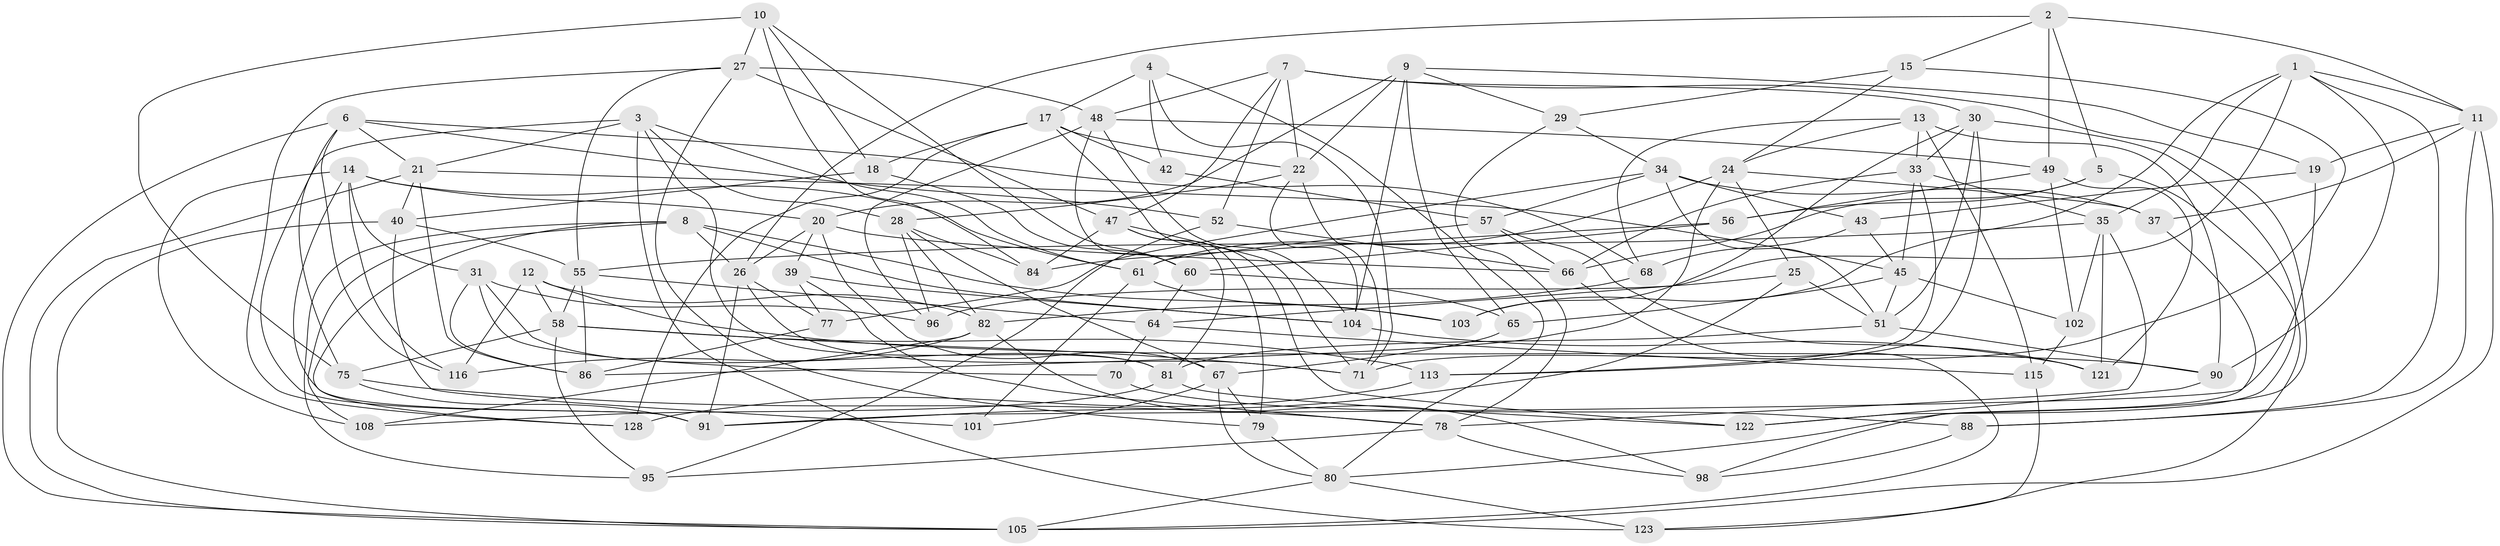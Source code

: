 // Generated by graph-tools (version 1.1) at 2025/52/02/27/25 19:52:33]
// undirected, 84 vertices, 210 edges
graph export_dot {
graph [start="1"]
  node [color=gray90,style=filled];
  1 [super="+85"];
  2 [super="+107"];
  3 [super="+36"];
  4;
  5;
  6 [super="+50"];
  7 [super="+16"];
  8 [super="+46"];
  9 [super="+111"];
  10 [super="+41"];
  11 [super="+97"];
  12;
  13 [super="+38"];
  14 [super="+54"];
  15;
  17 [super="+23"];
  18;
  19;
  20 [super="+44"];
  21 [super="+32"];
  22 [super="+133"];
  24 [super="+92"];
  25;
  26 [super="+129"];
  27 [super="+124"];
  28 [super="+131"];
  29;
  30 [super="+69"];
  31 [super="+100"];
  33 [super="+132"];
  34 [super="+59"];
  35 [super="+72"];
  37;
  39;
  40 [super="+125"];
  42;
  43;
  45 [super="+110"];
  47 [super="+112"];
  48 [super="+118"];
  49 [super="+53"];
  51 [super="+99"];
  52;
  55 [super="+74"];
  56;
  57 [super="+127"];
  58 [super="+62"];
  60 [super="+76"];
  61 [super="+63"];
  64 [super="+73"];
  65;
  66 [super="+87"];
  67 [super="+89"];
  68;
  70;
  71 [super="+93"];
  75 [super="+109"];
  77;
  78 [super="+114"];
  79;
  80 [super="+120"];
  81 [super="+94"];
  82 [super="+83"];
  84;
  86 [super="+126"];
  88;
  90 [super="+130"];
  91 [super="+119"];
  95;
  96;
  98;
  101;
  102;
  103;
  104 [super="+106"];
  105 [super="+117"];
  108;
  113;
  115;
  116;
  121;
  122;
  123;
  128;
  1 -- 103;
  1 -- 11;
  1 -- 35;
  1 -- 64;
  1 -- 90;
  1 -- 88;
  2 -- 5;
  2 -- 26;
  2 -- 49 [weight=2];
  2 -- 15;
  2 -- 11;
  3 -- 123;
  3 -- 28;
  3 -- 81;
  3 -- 75;
  3 -- 61;
  3 -- 21;
  4 -- 17;
  4 -- 71;
  4 -- 42;
  4 -- 80;
  5 -- 123;
  5 -- 56;
  5 -- 66;
  6 -- 21;
  6 -- 52;
  6 -- 105;
  6 -- 116;
  6 -- 68;
  6 -- 91;
  7 -- 80;
  7 -- 30;
  7 -- 52;
  7 -- 48;
  7 -- 22;
  7 -- 47;
  8 -- 103;
  8 -- 95;
  8 -- 26;
  8 -- 104;
  8 -- 108;
  8 -- 128;
  9 -- 29;
  9 -- 104;
  9 -- 65;
  9 -- 19;
  9 -- 20;
  9 -- 22;
  10 -- 27;
  10 -- 84;
  10 -- 75 [weight=2];
  10 -- 18;
  10 -- 60;
  11 -- 105;
  11 -- 37;
  11 -- 88;
  11 -- 19;
  12 -- 116;
  12 -- 90;
  12 -- 82;
  12 -- 58;
  13 -- 68;
  13 -- 90 [weight=2];
  13 -- 115;
  13 -- 33;
  13 -- 24;
  14 -- 20;
  14 -- 91;
  14 -- 108;
  14 -- 116;
  14 -- 61;
  14 -- 31;
  15 -- 29;
  15 -- 71;
  15 -- 24;
  17 -- 122;
  17 -- 42;
  17 -- 128;
  17 -- 18;
  17 -- 22;
  18 -- 40;
  18 -- 60;
  19 -- 43;
  19 -- 91;
  20 -- 26;
  20 -- 39;
  20 -- 66;
  20 -- 67;
  21 -- 105;
  21 -- 40;
  21 -- 45;
  21 -- 86;
  22 -- 104;
  22 -- 28;
  22 -- 71;
  24 -- 25;
  24 -- 37;
  24 -- 61;
  24 -- 86;
  25 -- 51;
  25 -- 96;
  25 -- 91;
  26 -- 91;
  26 -- 77;
  26 -- 71;
  27 -- 79;
  27 -- 55;
  27 -- 48;
  27 -- 128;
  27 -- 47;
  28 -- 67;
  28 -- 96;
  28 -- 84;
  28 -- 82;
  29 -- 34;
  29 -- 78;
  30 -- 113;
  30 -- 103;
  30 -- 33;
  30 -- 122;
  30 -- 51;
  31 -- 70;
  31 -- 81;
  31 -- 96;
  31 -- 86 [weight=2];
  33 -- 45;
  33 -- 113;
  33 -- 35;
  33 -- 66;
  34 -- 37;
  34 -- 77;
  34 -- 57;
  34 -- 43;
  34 -- 51;
  35 -- 102;
  35 -- 78;
  35 -- 121;
  35 -- 55;
  37 -- 98;
  39 -- 77;
  39 -- 104;
  39 -- 78;
  40 -- 101 [weight=2];
  40 -- 55;
  40 -- 105;
  42 -- 57 [weight=2];
  43 -- 68;
  43 -- 45;
  45 -- 65;
  45 -- 51;
  45 -- 102;
  47 -- 79;
  47 -- 84;
  47 -- 81;
  47 -- 71;
  48 -- 104;
  48 -- 49;
  48 -- 96;
  48 -- 60;
  49 -- 102;
  49 -- 56;
  49 -- 121;
  51 -- 81;
  51 -- 90;
  52 -- 95;
  52 -- 66;
  55 -- 86;
  55 -- 58;
  55 -- 64;
  56 -- 84;
  56 -- 60;
  57 -- 121;
  57 -- 61;
  57 -- 66;
  58 -- 75;
  58 -- 113;
  58 -- 71;
  58 -- 95;
  60 -- 64;
  60 -- 65;
  61 -- 101;
  61 -- 103;
  64 -- 70 [weight=2];
  64 -- 115;
  65 -- 67;
  66 -- 105;
  67 -- 80;
  67 -- 101;
  67 -- 79;
  68 -- 82;
  70 -- 88;
  75 -- 91;
  75 -- 78;
  77 -- 86;
  78 -- 95;
  78 -- 98;
  79 -- 80;
  80 -- 105;
  80 -- 123;
  81 -- 122;
  81 -- 108;
  82 -- 108;
  82 -- 116;
  82 -- 98;
  88 -- 98;
  90 -- 122;
  102 -- 115;
  104 -- 121;
  113 -- 128;
  115 -- 123;
}
